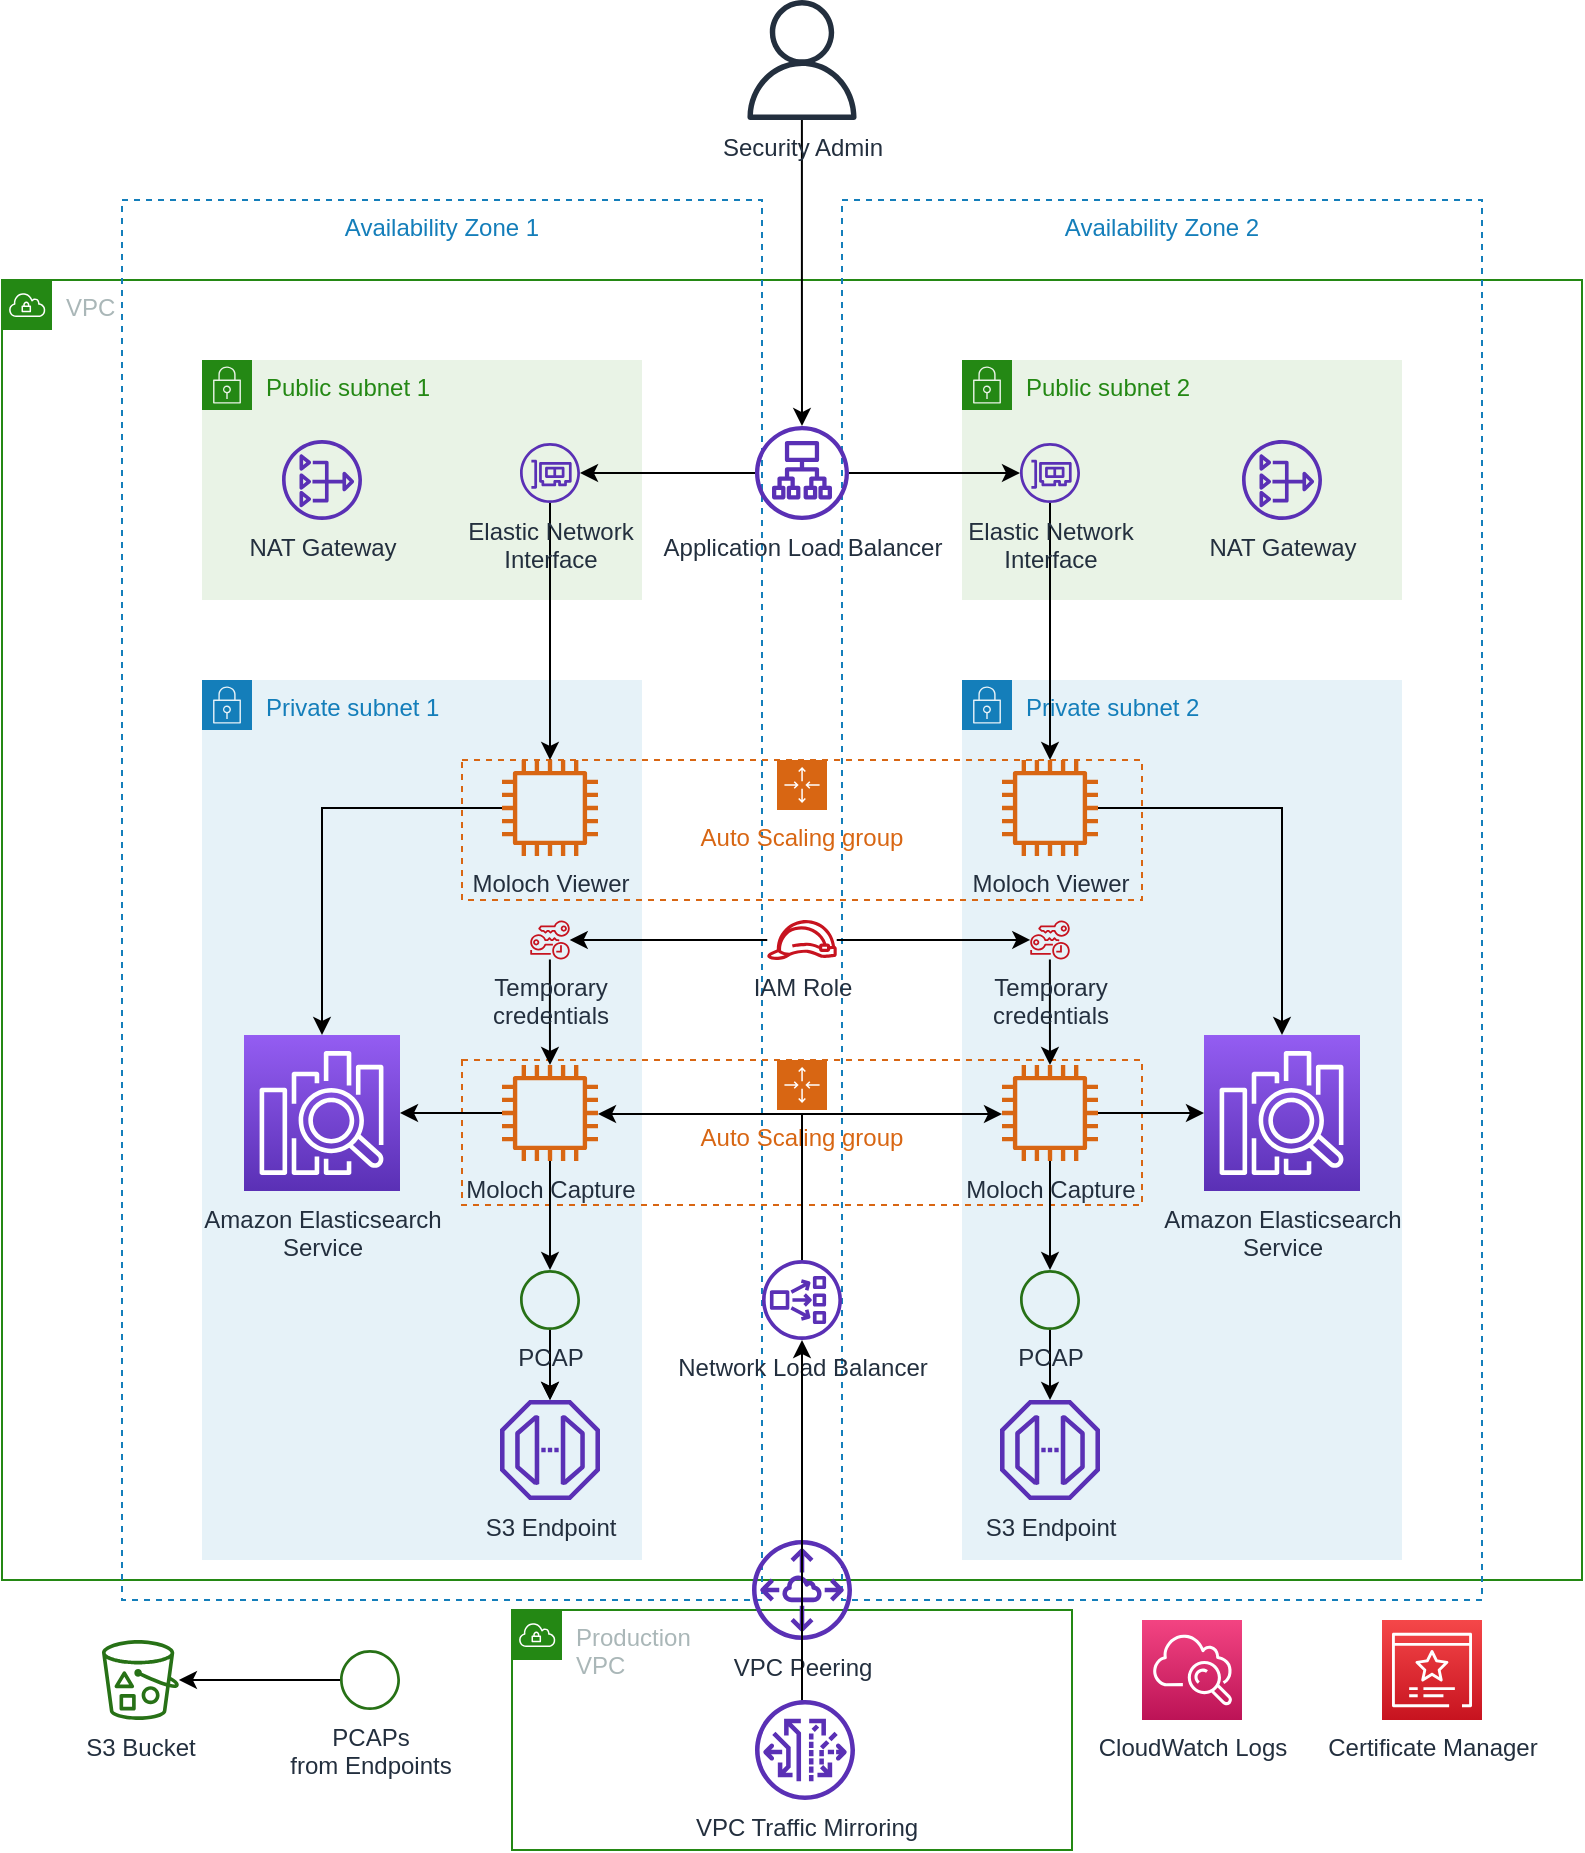 <mxfile version="12.5.0" type="github">
  <diagram id="nS8Z-IxNKgz3Bep8xKT9" name="Page-1">
    <mxGraphModel dx="1363" dy="722" grid="1" gridSize="10" guides="1" tooltips="1" connect="1" arrows="1" fold="1" page="1" pageScale="1" pageWidth="827" pageHeight="1169" math="0" shadow="0">
      <root>
        <mxCell id="0"/>
        <mxCell id="1" parent="0"/>
        <mxCell id="UfBp0CyOTYnklVnx0V1o-39" value="Production&lt;br&gt;VPC" style="points=[[0,0],[0.25,0],[0.5,0],[0.75,0],[1,0],[1,0.25],[1,0.5],[1,0.75],[1,1],[0.75,1],[0.5,1],[0.25,1],[0,1],[0,0.75],[0,0.5],[0,0.25]];outlineConnect=0;gradientColor=none;html=1;whiteSpace=wrap;fontSize=12;fontStyle=0;shape=mxgraph.aws4.group;grIcon=mxgraph.aws4.group_vpc;strokeColor=#248814;fillColor=none;verticalAlign=top;align=left;spacingLeft=30;fontColor=#AAB7B8;dashed=0;" parent="1" vertex="1">
          <mxGeometry x="275" y="825" width="280" height="120" as="geometry"/>
        </mxCell>
        <mxCell id="UfBp0CyOTYnklVnx0V1o-3" value="VPC" style="points=[[0,0],[0.25,0],[0.5,0],[0.75,0],[1,0],[1,0.25],[1,0.5],[1,0.75],[1,1],[0.75,1],[0.5,1],[0.25,1],[0,1],[0,0.75],[0,0.5],[0,0.25]];outlineConnect=0;gradientColor=none;html=1;whiteSpace=wrap;fontSize=12;fontStyle=0;shape=mxgraph.aws4.group;grIcon=mxgraph.aws4.group_vpc;strokeColor=#248814;fillColor=none;verticalAlign=top;align=left;spacingLeft=30;fontColor=#AAB7B8;dashed=0;" parent="1" vertex="1">
          <mxGeometry x="20" y="160" width="790" height="650" as="geometry"/>
        </mxCell>
        <mxCell id="UfBp0CyOTYnklVnx0V1o-21" value="Availability Zone 2" style="fillColor=none;strokeColor=#147EBA;dashed=1;verticalAlign=top;fontStyle=0;fontColor=#147EBA;" parent="1" vertex="1">
          <mxGeometry x="440" y="120" width="320" height="700" as="geometry"/>
        </mxCell>
        <mxCell id="UfBp0CyOTYnklVnx0V1o-32" value="Public subnet 2" style="points=[[0,0],[0.25,0],[0.5,0],[0.75,0],[1,0],[1,0.25],[1,0.5],[1,0.75],[1,1],[0.75,1],[0.5,1],[0.25,1],[0,1],[0,0.75],[0,0.5],[0,0.25]];outlineConnect=0;gradientColor=none;html=1;whiteSpace=wrap;fontSize=12;fontStyle=0;shape=mxgraph.aws4.group;grIcon=mxgraph.aws4.group_security_group;grStroke=0;strokeColor=#248814;fillColor=#E9F3E6;verticalAlign=top;align=left;spacingLeft=30;fontColor=#248814;dashed=0;" parent="1" vertex="1">
          <mxGeometry x="500" y="200" width="220" height="120" as="geometry"/>
        </mxCell>
        <mxCell id="UfBp0CyOTYnklVnx0V1o-28" value="Private subnet 2&lt;br&gt;" style="points=[[0,0],[0.25,0],[0.5,0],[0.75,0],[1,0],[1,0.25],[1,0.5],[1,0.75],[1,1],[0.75,1],[0.5,1],[0.25,1],[0,1],[0,0.75],[0,0.5],[0,0.25]];outlineConnect=0;gradientColor=none;html=1;whiteSpace=wrap;fontSize=12;fontStyle=0;shape=mxgraph.aws4.group;grIcon=mxgraph.aws4.group_security_group;grStroke=0;strokeColor=#147EBA;fillColor=#E6F2F8;verticalAlign=top;align=left;spacingLeft=30;fontColor=#147EBA;dashed=0;" parent="1" vertex="1">
          <mxGeometry x="500" y="360" width="220" height="440" as="geometry"/>
        </mxCell>
        <mxCell id="UfBp0CyOTYnklVnx0V1o-4" value="Availability Zone 1" style="fillColor=none;strokeColor=#147EBA;dashed=1;verticalAlign=top;fontStyle=0;fontColor=#147EBA;" parent="1" vertex="1">
          <mxGeometry x="80" y="120" width="320" height="700" as="geometry"/>
        </mxCell>
        <mxCell id="UfBp0CyOTYnklVnx0V1o-9" value="Public subnet 1" style="points=[[0,0],[0.25,0],[0.5,0],[0.75,0],[1,0],[1,0.25],[1,0.5],[1,0.75],[1,1],[0.75,1],[0.5,1],[0.25,1],[0,1],[0,0.75],[0,0.5],[0,0.25]];outlineConnect=0;gradientColor=none;html=1;whiteSpace=wrap;fontSize=12;fontStyle=0;shape=mxgraph.aws4.group;grIcon=mxgraph.aws4.group_security_group;grStroke=0;strokeColor=#248814;fillColor=#E9F3E6;verticalAlign=top;align=left;spacingLeft=30;fontColor=#248814;dashed=0;" parent="1" vertex="1">
          <mxGeometry x="120" y="200" width="220" height="120" as="geometry"/>
        </mxCell>
        <mxCell id="UfBp0CyOTYnklVnx0V1o-11" value="Private subnet 1" style="points=[[0,0],[0.25,0],[0.5,0],[0.75,0],[1,0],[1,0.25],[1,0.5],[1,0.75],[1,1],[0.75,1],[0.5,1],[0.25,1],[0,1],[0,0.75],[0,0.5],[0,0.25]];outlineConnect=0;gradientColor=none;html=1;whiteSpace=wrap;fontSize=12;fontStyle=0;shape=mxgraph.aws4.group;grIcon=mxgraph.aws4.group_security_group;grStroke=0;strokeColor=#147EBA;fillColor=#E6F2F8;verticalAlign=top;align=left;spacingLeft=30;fontColor=#147EBA;dashed=0;" parent="1" vertex="1">
          <mxGeometry x="120" y="360" width="220" height="440" as="geometry"/>
        </mxCell>
        <mxCell id="UfBp0CyOTYnklVnx0V1o-19" value="Auto Scaling group" style="points=[[0,0],[0.25,0],[0.5,0],[0.75,0],[1,0],[1,0.25],[1,0.5],[1,0.75],[1,1],[0.75,1],[0.5,1],[0.25,1],[0,1],[0,0.75],[0,0.5],[0,0.25]];outlineConnect=0;gradientColor=none;html=1;whiteSpace=wrap;fontSize=12;fontStyle=0;shape=mxgraph.aws4.groupCenter;grIcon=mxgraph.aws4.group_auto_scaling_group;grStroke=1;strokeColor=#D86613;fillColor=none;verticalAlign=top;align=center;fontColor=#D86613;dashed=1;spacingTop=25;" parent="1" vertex="1">
          <mxGeometry x="250" y="400" width="340" height="70" as="geometry"/>
        </mxCell>
        <mxCell id="UfBp0CyOTYnklVnx0V1o-22" value="Auto Scaling group" style="points=[[0,0],[0.25,0],[0.5,0],[0.75,0],[1,0],[1,0.25],[1,0.5],[1,0.75],[1,1],[0.75,1],[0.5,1],[0.25,1],[0,1],[0,0.75],[0,0.5],[0,0.25]];outlineConnect=0;gradientColor=none;html=1;whiteSpace=wrap;fontSize=12;fontStyle=0;shape=mxgraph.aws4.groupCenter;grIcon=mxgraph.aws4.group_auto_scaling_group;grStroke=1;strokeColor=#D86613;fillColor=none;verticalAlign=top;align=center;fontColor=#D86613;dashed=1;spacingTop=25;" parent="1" vertex="1">
          <mxGeometry x="250" y="550" width="340" height="72.5" as="geometry"/>
        </mxCell>
        <mxCell id="qS2ewMCIV7BWuZSejtux-7" style="edgeStyle=orthogonalEdgeStyle;rounded=0;orthogonalLoop=1;jettySize=auto;html=1;" parent="1" source="UfBp0CyOTYnklVnx0V1o-23" target="UfBp0CyOTYnklVnx0V1o-46" edge="1">
          <mxGeometry relative="1" as="geometry"/>
        </mxCell>
        <mxCell id="UfBp0CyOTYnklVnx0V1o-23" value="Moloch Viewer" style="outlineConnect=0;fontColor=#232F3E;gradientColor=none;fillColor=#D86613;strokeColor=none;dashed=0;verticalLabelPosition=bottom;verticalAlign=top;align=center;html=1;fontSize=12;fontStyle=0;aspect=fixed;pointerEvents=1;shape=mxgraph.aws4.instance2;" parent="1" vertex="1">
          <mxGeometry x="270" y="400" width="48" height="48" as="geometry"/>
        </mxCell>
        <mxCell id="UfBp0CyOTYnklVnx0V1o-24" value="S3 Bucket" style="outlineConnect=0;fontColor=#232F3E;gradientColor=none;fillColor=#277116;strokeColor=none;dashed=0;verticalLabelPosition=bottom;verticalAlign=top;align=center;html=1;fontSize=12;fontStyle=0;aspect=fixed;pointerEvents=1;shape=mxgraph.aws4.bucket_with_objects;" parent="1" vertex="1">
          <mxGeometry x="70" y="840" width="38.46" height="40" as="geometry"/>
        </mxCell>
        <mxCell id="qS2ewMCIV7BWuZSejtux-8" style="edgeStyle=orthogonalEdgeStyle;rounded=0;orthogonalLoop=1;jettySize=auto;html=1;" parent="1" source="UfBp0CyOTYnklVnx0V1o-27" target="UfBp0CyOTYnklVnx0V1o-47" edge="1">
          <mxGeometry relative="1" as="geometry"/>
        </mxCell>
        <mxCell id="UfBp0CyOTYnklVnx0V1o-27" value="Moloch Viewer" style="outlineConnect=0;fontColor=#232F3E;gradientColor=none;fillColor=#D86613;strokeColor=none;dashed=0;verticalLabelPosition=bottom;verticalAlign=top;align=center;html=1;fontSize=12;fontStyle=0;aspect=fixed;pointerEvents=1;shape=mxgraph.aws4.instance2;" parent="1" vertex="1">
          <mxGeometry x="520" y="400" width="48" height="48" as="geometry"/>
        </mxCell>
        <mxCell id="UfBp0CyOTYnklVnx0V1o-29" value="NAT Gateway" style="outlineConnect=0;fontColor=#232F3E;gradientColor=none;fillColor=#5A30B5;strokeColor=none;dashed=0;verticalLabelPosition=bottom;verticalAlign=top;align=center;html=1;fontSize=12;fontStyle=0;aspect=fixed;pointerEvents=1;shape=mxgraph.aws4.nat_gateway;" parent="1" vertex="1">
          <mxGeometry x="160" y="240" width="40" height="40" as="geometry"/>
        </mxCell>
        <mxCell id="UfBp0CyOTYnklVnx0V1o-31" value="NAT Gateway" style="outlineConnect=0;fontColor=#232F3E;gradientColor=none;fillColor=#5A30B5;strokeColor=none;dashed=0;verticalLabelPosition=bottom;verticalAlign=top;align=center;html=1;fontSize=12;fontStyle=0;aspect=fixed;pointerEvents=1;shape=mxgraph.aws4.nat_gateway;" parent="1" vertex="1">
          <mxGeometry x="640" y="240" width="40" height="40" as="geometry"/>
        </mxCell>
        <mxCell id="UfBp0CyOTYnklVnx0V1o-33" value="VPC Peering" style="outlineConnect=0;fontColor=#232F3E;gradientColor=none;fillColor=#5A30B5;strokeColor=none;dashed=0;verticalLabelPosition=bottom;verticalAlign=top;align=center;html=1;fontSize=12;fontStyle=0;aspect=fixed;pointerEvents=1;shape=mxgraph.aws4.peering;" parent="1" vertex="1">
          <mxGeometry x="395" y="790" width="50" height="50" as="geometry"/>
        </mxCell>
        <mxCell id="IKKM5lP8LKHYKQCH3I5r-29" style="edgeStyle=orthogonalEdgeStyle;rounded=0;orthogonalLoop=1;jettySize=auto;html=1;" edge="1" parent="1" source="UfBp0CyOTYnklVnx0V1o-34" target="IKKM5lP8LKHYKQCH3I5r-27">
          <mxGeometry relative="1" as="geometry"/>
        </mxCell>
        <mxCell id="IKKM5lP8LKHYKQCH3I5r-30" style="edgeStyle=orthogonalEdgeStyle;rounded=0;orthogonalLoop=1;jettySize=auto;html=1;" edge="1" parent="1" source="UfBp0CyOTYnklVnx0V1o-34" target="IKKM5lP8LKHYKQCH3I5r-28">
          <mxGeometry relative="1" as="geometry"/>
        </mxCell>
        <mxCell id="UfBp0CyOTYnklVnx0V1o-34" value="Application Load Balancer" style="outlineConnect=0;fontColor=#232F3E;gradientColor=none;fillColor=#5A30B5;strokeColor=none;dashed=0;verticalLabelPosition=bottom;verticalAlign=top;align=center;html=1;fontSize=12;fontStyle=0;aspect=fixed;pointerEvents=1;shape=mxgraph.aws4.application_load_balancer;" parent="1" vertex="1">
          <mxGeometry x="396.5" y="233" width="47" height="47" as="geometry"/>
        </mxCell>
        <mxCell id="UfBp0CyOTYnklVnx0V1o-35" value="Network Load Balancer" style="outlineConnect=0;fontColor=#232F3E;gradientColor=none;fillColor=#5A30B5;strokeColor=none;dashed=0;verticalLabelPosition=bottom;verticalAlign=top;align=center;html=1;fontSize=12;fontStyle=0;aspect=fixed;pointerEvents=1;shape=mxgraph.aws4.network_load_balancer;" parent="1" vertex="1">
          <mxGeometry x="400" y="650" width="40" height="40" as="geometry"/>
        </mxCell>
        <mxCell id="qS2ewMCIV7BWuZSejtux-10" style="edgeStyle=orthogonalEdgeStyle;rounded=0;orthogonalLoop=1;jettySize=auto;html=1;" parent="1" source="UfBp0CyOTYnklVnx0V1o-36" target="UfBp0CyOTYnklVnx0V1o-46" edge="1">
          <mxGeometry relative="1" as="geometry"/>
        </mxCell>
        <mxCell id="qS2ewMCIV7BWuZSejtux-11" style="edgeStyle=orthogonalEdgeStyle;rounded=0;orthogonalLoop=1;jettySize=auto;html=1;" parent="1" source="qS2ewMCIV7BWuZSejtux-13" target="UfBp0CyOTYnklVnx0V1o-48" edge="1">
          <mxGeometry relative="1" as="geometry">
            <mxPoint x="294" y="700" as="sourcePoint"/>
          </mxGeometry>
        </mxCell>
        <mxCell id="UfBp0CyOTYnklVnx0V1o-36" value="Moloch Capture" style="outlineConnect=0;fontColor=#232F3E;gradientColor=none;fillColor=#D86613;strokeColor=none;dashed=0;verticalLabelPosition=bottom;verticalAlign=top;align=center;html=1;fontSize=12;fontStyle=0;aspect=fixed;pointerEvents=1;shape=mxgraph.aws4.instance2;" parent="1" vertex="1">
          <mxGeometry x="270" y="552.5" width="48" height="48" as="geometry"/>
        </mxCell>
        <mxCell id="qS2ewMCIV7BWuZSejtux-9" style="edgeStyle=orthogonalEdgeStyle;rounded=0;orthogonalLoop=1;jettySize=auto;html=1;" parent="1" source="UfBp0CyOTYnklVnx0V1o-37" target="UfBp0CyOTYnklVnx0V1o-47" edge="1">
          <mxGeometry relative="1" as="geometry"/>
        </mxCell>
        <mxCell id="qS2ewMCIV7BWuZSejtux-21" style="edgeStyle=orthogonalEdgeStyle;rounded=0;orthogonalLoop=1;jettySize=auto;html=1;" parent="1" source="UfBp0CyOTYnklVnx0V1o-37" target="qS2ewMCIV7BWuZSejtux-20" edge="1">
          <mxGeometry relative="1" as="geometry"/>
        </mxCell>
        <mxCell id="qS2ewMCIV7BWuZSejtux-38" style="edgeStyle=orthogonalEdgeStyle;rounded=0;orthogonalLoop=1;jettySize=auto;html=1;" parent="1" source="UfBp0CyOTYnklVnx0V1o-35" target="UfBp0CyOTYnklVnx0V1o-37" edge="1">
          <mxGeometry relative="1" as="geometry">
            <Array as="points">
              <mxPoint x="420" y="577"/>
            </Array>
          </mxGeometry>
        </mxCell>
        <mxCell id="UfBp0CyOTYnklVnx0V1o-37" value="Moloch Capture" style="outlineConnect=0;fontColor=#232F3E;gradientColor=none;fillColor=#D86613;strokeColor=none;dashed=0;verticalLabelPosition=bottom;verticalAlign=top;align=center;html=1;fontSize=12;fontStyle=0;aspect=fixed;pointerEvents=1;shape=mxgraph.aws4.instance2;" parent="1" vertex="1">
          <mxGeometry x="520" y="552.5" width="48" height="48" as="geometry"/>
        </mxCell>
        <mxCell id="qS2ewMCIV7BWuZSejtux-46" style="edgeStyle=orthogonalEdgeStyle;rounded=0;orthogonalLoop=1;jettySize=auto;html=1;" parent="1" source="UfBp0CyOTYnklVnx0V1o-38" target="UfBp0CyOTYnklVnx0V1o-35" edge="1">
          <mxGeometry relative="1" as="geometry">
            <Array as="points">
              <mxPoint x="420" y="810"/>
              <mxPoint x="420" y="810"/>
            </Array>
          </mxGeometry>
        </mxCell>
        <mxCell id="UfBp0CyOTYnklVnx0V1o-38" value="VPC Traffic Mirroring" style="outlineConnect=0;fontColor=#232F3E;gradientColor=none;fillColor=#5A30B5;strokeColor=none;dashed=0;verticalLabelPosition=bottom;verticalAlign=top;align=center;html=1;fontSize=12;fontStyle=0;aspect=fixed;pointerEvents=1;shape=mxgraph.aws4.vpc_traffic_mirroring;" parent="1" vertex="1">
          <mxGeometry x="396.5" y="870" width="50" height="50" as="geometry"/>
        </mxCell>
        <mxCell id="UfBp0CyOTYnklVnx0V1o-46" value="Amazon Elasticsearch&lt;br&gt;Service" style="outlineConnect=0;fontColor=#232F3E;gradientColor=#945DF2;gradientDirection=north;fillColor=#5A30B5;strokeColor=#ffffff;dashed=0;verticalLabelPosition=bottom;verticalAlign=top;align=center;html=1;fontSize=12;fontStyle=0;aspect=fixed;shape=mxgraph.aws4.resourceIcon;resIcon=mxgraph.aws4.elasticsearch_service;" parent="1" vertex="1">
          <mxGeometry x="141" y="537.5" width="78" height="78" as="geometry"/>
        </mxCell>
        <mxCell id="UfBp0CyOTYnklVnx0V1o-47" value="Amazon Elasticsearch&lt;br&gt;Service" style="outlineConnect=0;fontColor=#232F3E;gradientColor=#945DF2;gradientDirection=north;fillColor=#5A30B5;strokeColor=#ffffff;dashed=0;verticalLabelPosition=bottom;verticalAlign=top;align=center;html=1;fontSize=12;fontStyle=0;aspect=fixed;shape=mxgraph.aws4.resourceIcon;resIcon=mxgraph.aws4.elasticsearch_service;" parent="1" vertex="1">
          <mxGeometry x="621" y="537.5" width="78" height="78" as="geometry"/>
        </mxCell>
        <mxCell id="UfBp0CyOTYnklVnx0V1o-48" value="S3 Endpoint" style="outlineConnect=0;fontColor=#232F3E;gradientColor=none;fillColor=#5A30B5;strokeColor=none;dashed=0;verticalLabelPosition=bottom;verticalAlign=top;align=center;html=1;fontSize=12;fontStyle=0;aspect=fixed;pointerEvents=1;shape=mxgraph.aws4.endpoint;" parent="1" vertex="1">
          <mxGeometry x="269" y="720" width="50" height="50" as="geometry"/>
        </mxCell>
        <mxCell id="UfBp0CyOTYnklVnx0V1o-49" value="S3 Endpoint" style="outlineConnect=0;fontColor=#232F3E;gradientColor=none;fillColor=#5A30B5;strokeColor=none;dashed=0;verticalLabelPosition=bottom;verticalAlign=top;align=center;html=1;fontSize=12;fontStyle=0;aspect=fixed;pointerEvents=1;shape=mxgraph.aws4.endpoint;" parent="1" vertex="1">
          <mxGeometry x="519" y="720" width="50" height="50" as="geometry"/>
        </mxCell>
        <mxCell id="qS2ewMCIV7BWuZSejtux-6" style="edgeStyle=orthogonalEdgeStyle;rounded=0;orthogonalLoop=1;jettySize=auto;html=1;" parent="1" source="qS2ewMCIV7BWuZSejtux-5" target="UfBp0CyOTYnklVnx0V1o-34" edge="1">
          <mxGeometry relative="1" as="geometry"/>
        </mxCell>
        <mxCell id="qS2ewMCIV7BWuZSejtux-5" value="Security Admin" style="outlineConnect=0;fontColor=#232F3E;gradientColor=none;fillColor=#232F3E;strokeColor=none;dashed=0;verticalLabelPosition=bottom;verticalAlign=top;align=center;html=1;fontSize=12;fontStyle=0;aspect=fixed;pointerEvents=1;shape=mxgraph.aws4.user;" parent="1" vertex="1">
          <mxGeometry x="390" y="20" width="60" height="60" as="geometry"/>
        </mxCell>
        <mxCell id="qS2ewMCIV7BWuZSejtux-42" value="" style="edgeStyle=orthogonalEdgeStyle;rounded=0;orthogonalLoop=1;jettySize=auto;html=1;" parent="1" source="qS2ewMCIV7BWuZSejtux-13" target="UfBp0CyOTYnklVnx0V1o-48" edge="1">
          <mxGeometry relative="1" as="geometry"/>
        </mxCell>
        <mxCell id="qS2ewMCIV7BWuZSejtux-13" value="PCAP&lt;br&gt;&lt;span style=&quot;color: rgba(0 , 0 , 0 , 0) ; font-family: monospace ; font-size: 0px&quot;&gt;%3CmxGraphModel%3E%3Croot%3E%3CmxCell%20id%3D%220%22%2F%3E%3CmxCell%20id%3D%221%22%20parent%3D%220%22%2F%3E%3CmxCell%20id%3D%222%22%20style%3D%22edgeStyle%3DorthogonalEdgeStyle%3Brounded%3D0%3BorthogonalLoop%3D1%3BjettySize%3Dauto%3Bhtml%3D1%3B%22%20edge%3D%221%22%20parent%3D%221%22%3E%3CmxGeometry%20relative%3D%221%22%20as%3D%22geometry%22%3E%3CmxPoint%20x%3D%22294%22%20y%3D%22588%22%20as%3D%22sourcePoint%22%2F%3E%3CmxPoint%20x%3D%22294%22%20y%3D%22710%22%20as%3D%22targetPoint%22%2F%3E%3C%2FmxGeometry%3E%3C%2FmxCell%3E%3C%2Froot%3E%3C%2FmxGraphModel%3E&lt;/span&gt;" style="outlineConnect=0;fontColor=#232F3E;gradientColor=none;fillColor=#277116;strokeColor=none;dashed=0;verticalLabelPosition=bottom;verticalAlign=top;align=center;html=1;fontSize=12;fontStyle=0;aspect=fixed;pointerEvents=1;shape=mxgraph.aws4.object;" parent="1" vertex="1">
          <mxGeometry x="279" y="655" width="30" height="30" as="geometry"/>
        </mxCell>
        <mxCell id="qS2ewMCIV7BWuZSejtux-18" style="edgeStyle=orthogonalEdgeStyle;rounded=0;orthogonalLoop=1;jettySize=auto;html=1;" parent="1" source="UfBp0CyOTYnklVnx0V1o-36" target="qS2ewMCIV7BWuZSejtux-13" edge="1">
          <mxGeometry relative="1" as="geometry">
            <mxPoint x="294" y="588" as="sourcePoint"/>
            <mxPoint x="294" y="710" as="targetPoint"/>
          </mxGeometry>
        </mxCell>
        <mxCell id="qS2ewMCIV7BWuZSejtux-22" style="edgeStyle=orthogonalEdgeStyle;rounded=0;orthogonalLoop=1;jettySize=auto;html=1;" parent="1" source="qS2ewMCIV7BWuZSejtux-20" target="UfBp0CyOTYnklVnx0V1o-49" edge="1">
          <mxGeometry relative="1" as="geometry"/>
        </mxCell>
        <mxCell id="qS2ewMCIV7BWuZSejtux-20" value="PCAP&lt;br&gt;&lt;span style=&quot;color: rgba(0 , 0 , 0 , 0) ; font-family: monospace ; font-size: 0px&quot;&gt;%3CmxGraphModel%3E%3Croot%3E%3CmxCell%20id%3D%220%22%2F%3E%3CmxCell%20id%3D%221%22%20parent%3D%220%22%2F%3E%3CmxCell%20id%3D%222%22%20style%3D%22edgeStyle%3DorthogonalEdgeStyle%3Brounded%3D0%3BorthogonalLoop%3D1%3BjettySize%3Dauto%3Bhtml%3D1%3B%22%20edge%3D%221%22%20parent%3D%221%22%3E%3CmxGeometry%20relative%3D%221%22%20as%3D%22geometry%22%3E%3CmxPoint%20x%3D%22294%22%20y%3D%22588%22%20as%3D%22sourcePoint%22%2F%3E%3CmxPoint%20x%3D%22294%22%20y%3D%22710%22%20as%3D%22targetPoint%22%2F%3E%3C%2FmxGeometry%3E%3C%2FmxCell%3E%3C%2Froot%3E%3C%2FmxGraphModel%3E&lt;/span&gt;" style="outlineConnect=0;fontColor=#232F3E;gradientColor=none;fillColor=#277116;strokeColor=none;dashed=0;verticalLabelPosition=bottom;verticalAlign=top;align=center;html=1;fontSize=12;fontStyle=0;aspect=fixed;pointerEvents=1;shape=mxgraph.aws4.object;" parent="1" vertex="1">
          <mxGeometry x="529" y="655" width="30" height="30" as="geometry"/>
        </mxCell>
        <mxCell id="qS2ewMCIV7BWuZSejtux-33" style="edgeStyle=orthogonalEdgeStyle;rounded=0;orthogonalLoop=1;jettySize=auto;html=1;" parent="1" source="qS2ewMCIV7BWuZSejtux-32" target="UfBp0CyOTYnklVnx0V1o-24" edge="1">
          <mxGeometry relative="1" as="geometry"/>
        </mxCell>
        <mxCell id="qS2ewMCIV7BWuZSejtux-32" value="PCAPs&lt;br&gt;from Endpoints" style="outlineConnect=0;fontColor=#232F3E;gradientColor=none;fillColor=#277116;strokeColor=none;dashed=0;verticalLabelPosition=bottom;verticalAlign=top;align=center;html=1;fontSize=12;fontStyle=0;aspect=fixed;pointerEvents=1;shape=mxgraph.aws4.object;" parent="1" vertex="1">
          <mxGeometry x="189" y="845" width="30" height="30" as="geometry"/>
        </mxCell>
        <mxCell id="qS2ewMCIV7BWuZSejtux-39" style="edgeStyle=orthogonalEdgeStyle;rounded=0;orthogonalLoop=1;jettySize=auto;html=1;" parent="1" source="UfBp0CyOTYnklVnx0V1o-35" target="UfBp0CyOTYnklVnx0V1o-36" edge="1">
          <mxGeometry relative="1" as="geometry">
            <mxPoint x="430.143" y="660" as="sourcePoint"/>
            <mxPoint x="530" y="574.143" as="targetPoint"/>
            <Array as="points">
              <mxPoint x="420" y="577"/>
            </Array>
          </mxGeometry>
        </mxCell>
        <mxCell id="IKKM5lP8LKHYKQCH3I5r-2" value="CloudWatch Logs" style="outlineConnect=0;fontColor=#232F3E;gradientColor=#F34482;gradientDirection=north;fillColor=#BC1356;strokeColor=#ffffff;dashed=0;verticalLabelPosition=bottom;verticalAlign=top;align=center;html=1;fontSize=12;fontStyle=0;aspect=fixed;shape=mxgraph.aws4.resourceIcon;resIcon=mxgraph.aws4.cloudwatch;" vertex="1" parent="1">
          <mxGeometry x="590" y="830" width="50" height="50" as="geometry"/>
        </mxCell>
        <mxCell id="IKKM5lP8LKHYKQCH3I5r-17" style="edgeStyle=orthogonalEdgeStyle;rounded=0;orthogonalLoop=1;jettySize=auto;html=1;" edge="1" parent="1" source="IKKM5lP8LKHYKQCH3I5r-10" target="IKKM5lP8LKHYKQCH3I5r-14">
          <mxGeometry relative="1" as="geometry"/>
        </mxCell>
        <mxCell id="IKKM5lP8LKHYKQCH3I5r-18" style="edgeStyle=orthogonalEdgeStyle;rounded=0;orthogonalLoop=1;jettySize=auto;html=1;" edge="1" parent="1" source="IKKM5lP8LKHYKQCH3I5r-10" target="IKKM5lP8LKHYKQCH3I5r-15">
          <mxGeometry relative="1" as="geometry"/>
        </mxCell>
        <mxCell id="IKKM5lP8LKHYKQCH3I5r-10" value="IAM Role" style="outlineConnect=0;fontColor=#232F3E;gradientColor=none;fillColor=#C7131F;strokeColor=none;dashed=0;verticalLabelPosition=bottom;verticalAlign=top;align=center;html=1;fontSize=12;fontStyle=0;aspect=fixed;pointerEvents=1;shape=mxgraph.aws4.role;" vertex="1" parent="1">
          <mxGeometry x="402.27" y="480" width="35.45" height="20" as="geometry"/>
        </mxCell>
        <mxCell id="IKKM5lP8LKHYKQCH3I5r-20" style="edgeStyle=orthogonalEdgeStyle;rounded=0;orthogonalLoop=1;jettySize=auto;html=1;" edge="1" parent="1" source="IKKM5lP8LKHYKQCH3I5r-14" target="UfBp0CyOTYnklVnx0V1o-37">
          <mxGeometry relative="1" as="geometry"/>
        </mxCell>
        <mxCell id="IKKM5lP8LKHYKQCH3I5r-14" value="Temporary&lt;br&gt;credentials" style="outlineConnect=0;fontColor=#232F3E;gradientColor=none;fillColor=#C7131F;strokeColor=none;dashed=0;verticalLabelPosition=bottom;verticalAlign=top;align=center;html=1;fontSize=12;fontStyle=0;aspect=fixed;pointerEvents=1;shape=mxgraph.aws4.temporary_security_credential;" vertex="1" parent="1">
          <mxGeometry x="534.13" y="480" width="19.74" height="20" as="geometry"/>
        </mxCell>
        <mxCell id="IKKM5lP8LKHYKQCH3I5r-19" style="edgeStyle=orthogonalEdgeStyle;rounded=0;orthogonalLoop=1;jettySize=auto;html=1;" edge="1" parent="1" source="IKKM5lP8LKHYKQCH3I5r-15" target="UfBp0CyOTYnklVnx0V1o-36">
          <mxGeometry relative="1" as="geometry"/>
        </mxCell>
        <mxCell id="IKKM5lP8LKHYKQCH3I5r-15" value="Temporary&lt;br&gt;credentials" style="outlineConnect=0;fontColor=#232F3E;gradientColor=none;fillColor=#C7131F;strokeColor=none;dashed=0;verticalLabelPosition=bottom;verticalAlign=top;align=center;html=1;fontSize=12;fontStyle=0;aspect=fixed;pointerEvents=1;shape=mxgraph.aws4.temporary_security_credential;" vertex="1" parent="1">
          <mxGeometry x="284.13" y="480" width="19.74" height="20" as="geometry"/>
        </mxCell>
        <mxCell id="IKKM5lP8LKHYKQCH3I5r-24" value="Certificate Manager" style="outlineConnect=0;fontColor=#232F3E;gradientColor=#F54749;gradientDirection=north;fillColor=#C7131F;strokeColor=#ffffff;dashed=0;verticalLabelPosition=bottom;verticalAlign=top;align=center;html=1;fontSize=12;fontStyle=0;aspect=fixed;shape=mxgraph.aws4.resourceIcon;resIcon=mxgraph.aws4.certificate_manager_3;" vertex="1" parent="1">
          <mxGeometry x="710" y="830" width="50" height="50" as="geometry"/>
        </mxCell>
        <mxCell id="IKKM5lP8LKHYKQCH3I5r-32" style="edgeStyle=orthogonalEdgeStyle;rounded=0;orthogonalLoop=1;jettySize=auto;html=1;" edge="1" parent="1" source="IKKM5lP8LKHYKQCH3I5r-27" target="UfBp0CyOTYnklVnx0V1o-23">
          <mxGeometry relative="1" as="geometry"/>
        </mxCell>
        <mxCell id="IKKM5lP8LKHYKQCH3I5r-27" value="Elastic Network&lt;br&gt;Interface" style="outlineConnect=0;fontColor=#232F3E;gradientColor=none;fillColor=#5A30B5;strokeColor=none;dashed=0;verticalLabelPosition=bottom;verticalAlign=top;align=center;html=1;fontSize=12;fontStyle=0;aspect=fixed;pointerEvents=1;shape=mxgraph.aws4.elastic_network_interface;" vertex="1" parent="1">
          <mxGeometry x="279" y="241.5" width="30" height="30" as="geometry"/>
        </mxCell>
        <mxCell id="IKKM5lP8LKHYKQCH3I5r-31" style="edgeStyle=orthogonalEdgeStyle;rounded=0;orthogonalLoop=1;jettySize=auto;html=1;" edge="1" parent="1" source="IKKM5lP8LKHYKQCH3I5r-28" target="UfBp0CyOTYnklVnx0V1o-27">
          <mxGeometry relative="1" as="geometry"/>
        </mxCell>
        <mxCell id="IKKM5lP8LKHYKQCH3I5r-28" value="Elastic Network&lt;br&gt;Interface" style="outlineConnect=0;fontColor=#232F3E;gradientColor=none;fillColor=#5A30B5;strokeColor=none;dashed=0;verticalLabelPosition=bottom;verticalAlign=top;align=center;html=1;fontSize=12;fontStyle=0;aspect=fixed;pointerEvents=1;shape=mxgraph.aws4.elastic_network_interface;" vertex="1" parent="1">
          <mxGeometry x="529" y="241.5" width="30" height="30" as="geometry"/>
        </mxCell>
      </root>
    </mxGraphModel>
  </diagram>
</mxfile>
